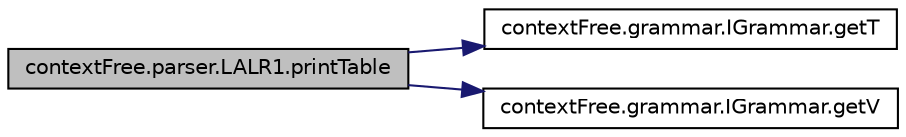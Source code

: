 digraph G
{
  edge [fontname="Helvetica",fontsize="10",labelfontname="Helvetica",labelfontsize="10"];
  node [fontname="Helvetica",fontsize="10",shape=record];
  rankdir="LR";
  Node1 [label="contextFree.parser.LALR1.printTable",height=0.2,width=0.4,color="black", fillcolor="grey75", style="filled" fontcolor="black"];
  Node1 -> Node2 [color="midnightblue",fontsize="10",style="solid",fontname="Helvetica"];
  Node2 [label="contextFree.grammar.IGrammar.getT",height=0.2,width=0.4,color="black", fillcolor="white", style="filled",URL="$interfacecontext_free_1_1grammar_1_1_i_grammar.html#a996f5e0bed5a6ac469b764f56d420fb1",tooltip="Get terminal symbols list."];
  Node1 -> Node3 [color="midnightblue",fontsize="10",style="solid",fontname="Helvetica"];
  Node3 [label="contextFree.grammar.IGrammar.getV",height=0.2,width=0.4,color="black", fillcolor="white", style="filled",URL="$interfacecontext_free_1_1grammar_1_1_i_grammar.html#a4b1bc2134e63051dc37e693294aaeec6",tooltip="Get non-terminal symbols list."];
}
